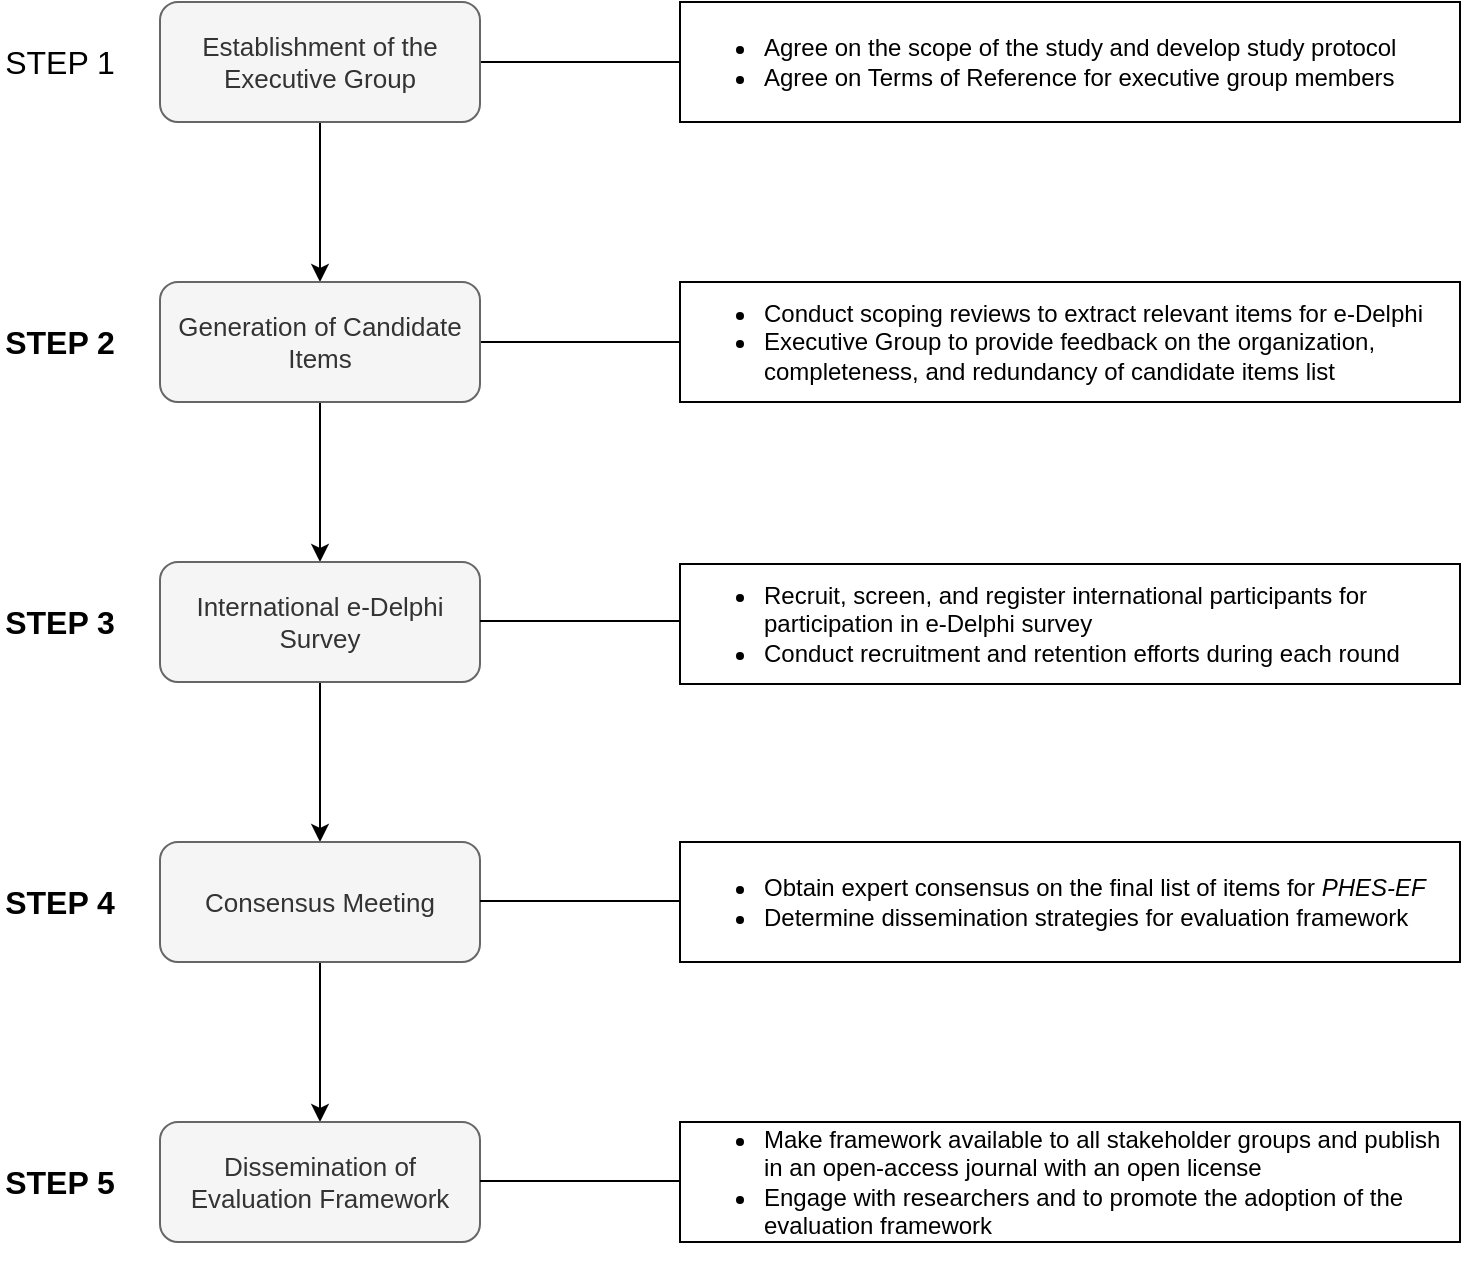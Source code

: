 <mxfile version="22.1.0" type="device">
  <diagram name="Page-1" id="tOKatF07P9CiJOWHDksF">
    <mxGraphModel dx="1130" dy="1243" grid="1" gridSize="10" guides="1" tooltips="1" connect="1" arrows="1" fold="1" page="1" pageScale="1" pageWidth="850" pageHeight="1100" math="0" shadow="0">
      <root>
        <mxCell id="0" />
        <mxCell id="1" parent="0" />
        <mxCell id="y7TbIQ7WOGR4q9mUZn1G-3" value="" style="edgeStyle=orthogonalEdgeStyle;rounded=0;orthogonalLoop=1;jettySize=auto;html=1;" parent="1" source="y7TbIQ7WOGR4q9mUZn1G-1" target="y7TbIQ7WOGR4q9mUZn1G-2" edge="1">
          <mxGeometry relative="1" as="geometry" />
        </mxCell>
        <mxCell id="y7TbIQ7WOGR4q9mUZn1G-19" value="" style="edgeStyle=orthogonalEdgeStyle;rounded=0;orthogonalLoop=1;jettySize=auto;html=1;strokeColor=none;endArrow=none;endFill=0;" parent="1" target="y7TbIQ7WOGR4q9mUZn1G-18" edge="1">
          <mxGeometry relative="1" as="geometry">
            <mxPoint x="320" y="70" as="sourcePoint" />
          </mxGeometry>
        </mxCell>
        <mxCell id="y7TbIQ7WOGR4q9mUZn1G-20" value="" style="edgeStyle=orthogonalEdgeStyle;rounded=0;orthogonalLoop=1;jettySize=auto;html=1;endArrow=none;endFill=0;" parent="1" source="y7TbIQ7WOGR4q9mUZn1G-1" target="y7TbIQ7WOGR4q9mUZn1G-18" edge="1">
          <mxGeometry relative="1" as="geometry" />
        </mxCell>
        <mxCell id="y7TbIQ7WOGR4q9mUZn1G-1" value="Establishment of the Executive Group" style="rounded=1;whiteSpace=wrap;html=1;fontStyle=0;fontSize=13;labelBackgroundColor=none;fillColor=#f5f5f5;fontColor=#333333;strokeColor=#666666;" parent="1" vertex="1">
          <mxGeometry x="160" y="40" width="160" height="60" as="geometry" />
        </mxCell>
        <mxCell id="y7TbIQ7WOGR4q9mUZn1G-5" value="" style="edgeStyle=orthogonalEdgeStyle;rounded=0;orthogonalLoop=1;jettySize=auto;html=1;" parent="1" source="y7TbIQ7WOGR4q9mUZn1G-2" target="y7TbIQ7WOGR4q9mUZn1G-4" edge="1">
          <mxGeometry relative="1" as="geometry" />
        </mxCell>
        <mxCell id="y7TbIQ7WOGR4q9mUZn1G-24" value="" style="edgeStyle=orthogonalEdgeStyle;rounded=0;orthogonalLoop=1;jettySize=auto;html=1;endArrow=none;endFill=0;" parent="1" source="y7TbIQ7WOGR4q9mUZn1G-2" target="y7TbIQ7WOGR4q9mUZn1G-23" edge="1">
          <mxGeometry relative="1" as="geometry" />
        </mxCell>
        <mxCell id="y7TbIQ7WOGR4q9mUZn1G-2" value="Generation of Candidate Items" style="rounded=1;whiteSpace=wrap;html=1;fontStyle=0;fontSize=13;fillColor=#f5f5f5;strokeColor=#666666;fontColor=#333333;" parent="1" vertex="1">
          <mxGeometry x="160" y="180" width="160" height="60" as="geometry" />
        </mxCell>
        <mxCell id="y7TbIQ7WOGR4q9mUZn1G-9" value="" style="edgeStyle=orthogonalEdgeStyle;rounded=0;orthogonalLoop=1;jettySize=auto;html=1;" parent="1" source="y7TbIQ7WOGR4q9mUZn1G-4" target="y7TbIQ7WOGR4q9mUZn1G-8" edge="1">
          <mxGeometry relative="1" as="geometry" />
        </mxCell>
        <mxCell id="y7TbIQ7WOGR4q9mUZn1G-4" value="International e-Delphi Survey" style="rounded=1;whiteSpace=wrap;html=1;fontStyle=0;fontSize=13;fillColor=#f5f5f5;fontColor=#333333;strokeColor=#666666;" parent="1" vertex="1">
          <mxGeometry x="160" y="320" width="160" height="60" as="geometry" />
        </mxCell>
        <mxCell id="y7TbIQ7WOGR4q9mUZn1G-11" value="" style="edgeStyle=orthogonalEdgeStyle;rounded=0;orthogonalLoop=1;jettySize=auto;html=1;" parent="1" source="y7TbIQ7WOGR4q9mUZn1G-8" target="y7TbIQ7WOGR4q9mUZn1G-10" edge="1">
          <mxGeometry relative="1" as="geometry" />
        </mxCell>
        <mxCell id="y7TbIQ7WOGR4q9mUZn1G-8" value="Consensus Meeting" style="rounded=1;whiteSpace=wrap;html=1;fontStyle=0;fontSize=13;fillColor=#f5f5f5;fontColor=#333333;strokeColor=#666666;" parent="1" vertex="1">
          <mxGeometry x="160" y="460" width="160" height="60" as="geometry" />
        </mxCell>
        <mxCell id="y7TbIQ7WOGR4q9mUZn1G-10" value="Dissemination of Evaluation Framework" style="rounded=1;whiteSpace=wrap;html=1;fontStyle=0;fontSize=13;fillColor=#f5f5f5;fontColor=#333333;strokeColor=#666666;" parent="1" vertex="1">
          <mxGeometry x="160" y="600" width="160" height="60" as="geometry" />
        </mxCell>
        <mxCell id="y7TbIQ7WOGR4q9mUZn1G-18" value="&lt;ul&gt;&lt;li&gt;&lt;span style=&quot;background-color: initial; text-align: justify;&quot;&gt;Agree on the scope of the study and develop study protocol&lt;/span&gt;&lt;/li&gt;&lt;li style=&quot;text-align: justify;&quot;&gt;Agree on Terms of Reference for executive group members&lt;/li&gt;&lt;/ul&gt;" style="whiteSpace=wrap;html=1;rounded=0;align=left;" parent="1" vertex="1">
          <mxGeometry x="420" y="40" width="390" height="60" as="geometry" />
        </mxCell>
        <mxCell id="y7TbIQ7WOGR4q9mUZn1G-23" value="&lt;ul&gt;&lt;li&gt;&lt;span style=&quot;background-color: initial; text-align: justify;&quot;&gt;Conduct scoping reviews to extract&amp;nbsp;&lt;/span&gt;relevant items for e-Delphi&lt;/li&gt;&lt;li&gt;Executive Group to provide feedback on the organization, completeness, and redundancy of candidate items list&lt;/li&gt;&lt;/ul&gt;" style="whiteSpace=wrap;html=1;rounded=0;align=left;" parent="1" vertex="1">
          <mxGeometry x="420" y="180" width="390" height="60" as="geometry" />
        </mxCell>
        <mxCell id="y7TbIQ7WOGR4q9mUZn1G-25" value="&lt;ul&gt;&lt;li style=&quot;&quot;&gt;Recruit, screen, and register international participants for participation in e-Delphi survey&lt;/li&gt;&lt;li style=&quot;&quot;&gt;Conduct recruitment and retention efforts during each round&lt;/li&gt;&lt;/ul&gt;" style="whiteSpace=wrap;html=1;rounded=0;align=left;" parent="1" vertex="1">
          <mxGeometry x="420" y="321" width="390" height="60" as="geometry" />
        </mxCell>
        <mxCell id="y7TbIQ7WOGR4q9mUZn1G-26" value="" style="edgeStyle=orthogonalEdgeStyle;rounded=0;orthogonalLoop=1;jettySize=auto;html=1;endArrow=none;endFill=0;" parent="1" edge="1">
          <mxGeometry relative="1" as="geometry">
            <mxPoint x="320" y="349.5" as="sourcePoint" />
            <mxPoint x="420" y="349.5" as="targetPoint" />
          </mxGeometry>
        </mxCell>
        <mxCell id="y7TbIQ7WOGR4q9mUZn1G-27" value="&lt;ul&gt;&lt;li style=&quot;&quot;&gt;Obtain expert consensus on the final list of items for &lt;i&gt;PHES-EF&lt;/i&gt;&lt;/li&gt;&lt;li style=&quot;&quot;&gt;Determine dissemination strategies for evaluation framework&lt;/li&gt;&lt;/ul&gt;" style="whiteSpace=wrap;html=1;rounded=0;align=left;" parent="1" vertex="1">
          <mxGeometry x="420" y="460" width="390" height="60" as="geometry" />
        </mxCell>
        <mxCell id="y7TbIQ7WOGR4q9mUZn1G-28" value="&lt;ul&gt;&lt;li style=&quot;&quot;&gt;Make framework available to all stakeholder groups and publish in an open-access journal with an open license&lt;/li&gt;&lt;li style=&quot;&quot;&gt;Engage with researchers and to promote the adoption of the evaluation framework&lt;/li&gt;&lt;/ul&gt;" style="whiteSpace=wrap;html=1;rounded=0;align=left;" parent="1" vertex="1">
          <mxGeometry x="420" y="600" width="390" height="60" as="geometry" />
        </mxCell>
        <mxCell id="y7TbIQ7WOGR4q9mUZn1G-30" value="" style="edgeStyle=orthogonalEdgeStyle;rounded=0;orthogonalLoop=1;jettySize=auto;html=1;endArrow=none;endFill=0;" parent="1" edge="1">
          <mxGeometry relative="1" as="geometry">
            <mxPoint x="320" y="489.5" as="sourcePoint" />
            <mxPoint x="420" y="489.5" as="targetPoint" />
          </mxGeometry>
        </mxCell>
        <mxCell id="y7TbIQ7WOGR4q9mUZn1G-31" value="" style="edgeStyle=orthogonalEdgeStyle;rounded=0;orthogonalLoop=1;jettySize=auto;html=1;endArrow=none;endFill=0;" parent="1" edge="1">
          <mxGeometry relative="1" as="geometry">
            <mxPoint x="320" y="629.5" as="sourcePoint" />
            <mxPoint x="420" y="629.5" as="targetPoint" />
          </mxGeometry>
        </mxCell>
        <mxCell id="y7TbIQ7WOGR4q9mUZn1G-35" value="STEP 1" style="text;html=1;strokeColor=none;fillColor=none;align=center;verticalAlign=middle;whiteSpace=wrap;rounded=0;fontSize=16;fontStyle=0" parent="1" vertex="1">
          <mxGeometry x="80" y="55" width="60" height="30" as="geometry" />
        </mxCell>
        <mxCell id="y7TbIQ7WOGR4q9mUZn1G-36" value="STEP 2" style="text;html=1;strokeColor=none;fillColor=none;align=center;verticalAlign=middle;whiteSpace=wrap;rounded=0;fontSize=16;fontStyle=1" parent="1" vertex="1">
          <mxGeometry x="80" y="195" width="60" height="30" as="geometry" />
        </mxCell>
        <mxCell id="y7TbIQ7WOGR4q9mUZn1G-37" value="STEP 3" style="text;html=1;strokeColor=none;fillColor=none;align=center;verticalAlign=middle;whiteSpace=wrap;rounded=0;fontSize=16;fontStyle=1" parent="1" vertex="1">
          <mxGeometry x="80" y="335" width="60" height="30" as="geometry" />
        </mxCell>
        <mxCell id="y7TbIQ7WOGR4q9mUZn1G-38" value="STEP 5" style="text;html=1;strokeColor=none;fillColor=none;align=center;verticalAlign=middle;whiteSpace=wrap;rounded=0;fontSize=16;fontStyle=1" parent="1" vertex="1">
          <mxGeometry x="80" y="615" width="60" height="30" as="geometry" />
        </mxCell>
        <mxCell id="y7TbIQ7WOGR4q9mUZn1G-39" value="STEP 4" style="text;html=1;strokeColor=none;fillColor=none;align=center;verticalAlign=middle;whiteSpace=wrap;rounded=0;fontSize=16;fontStyle=1" parent="1" vertex="1">
          <mxGeometry x="80" y="475" width="60" height="30" as="geometry" />
        </mxCell>
      </root>
    </mxGraphModel>
  </diagram>
</mxfile>
